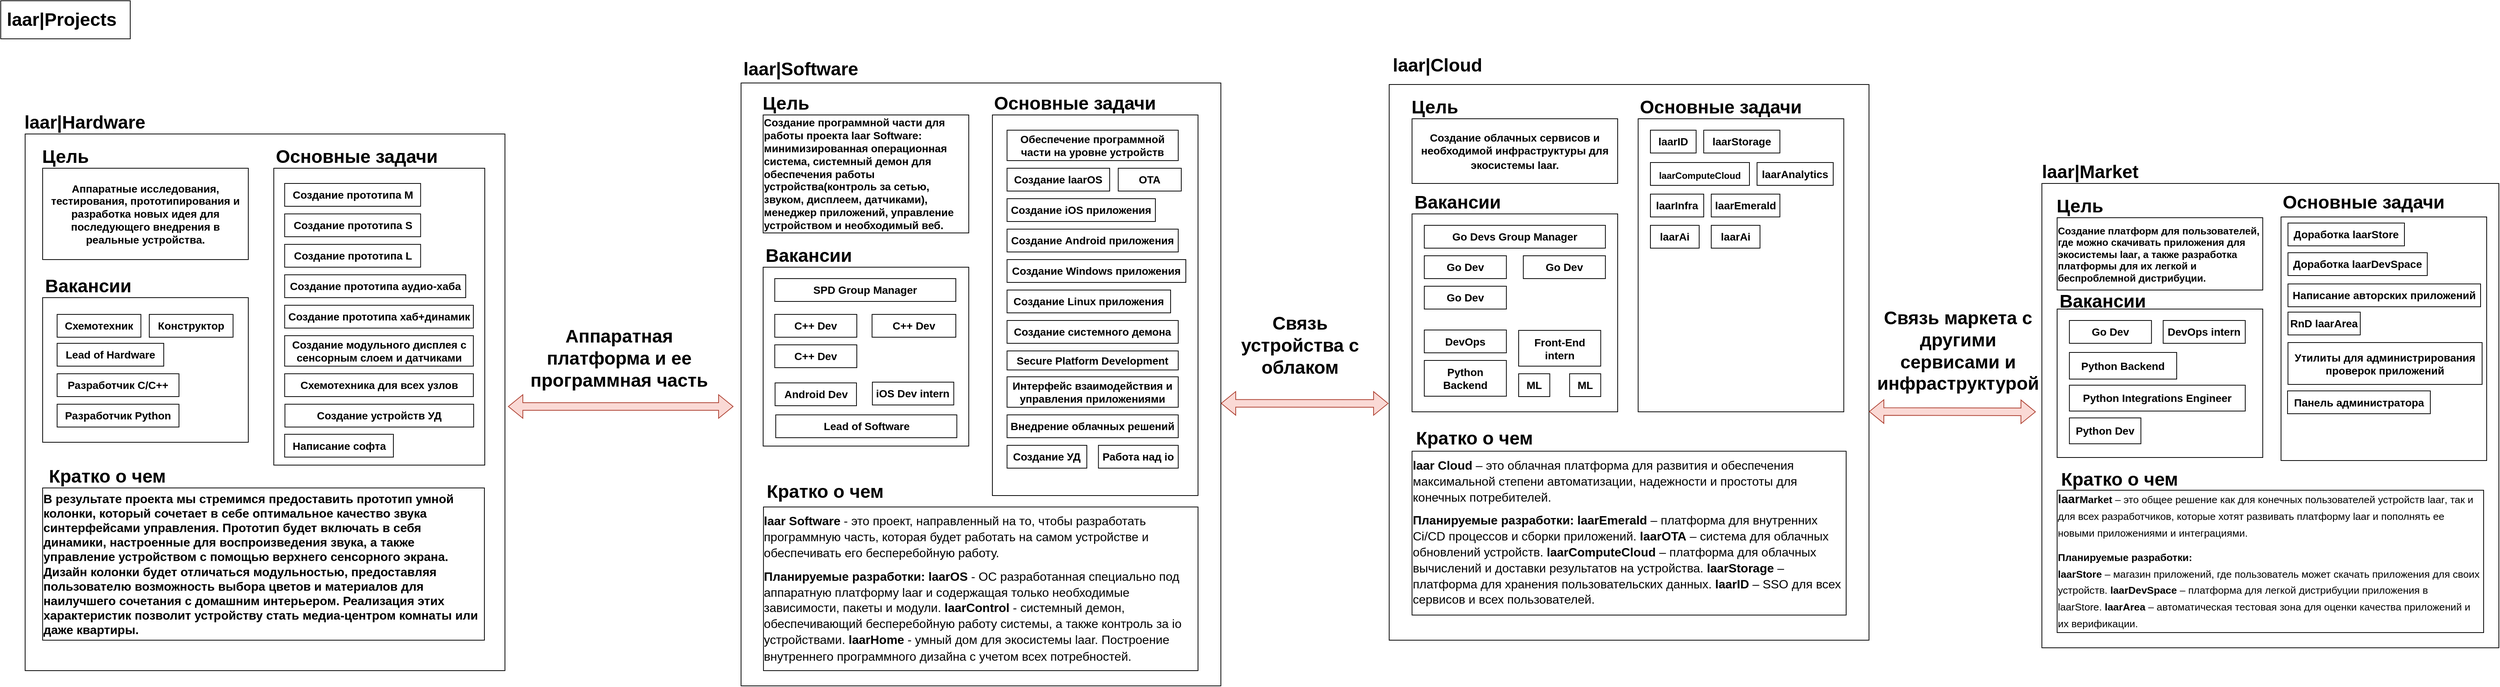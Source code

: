 <mxfile version="22.1.4" type="github">
  <diagram name="Страница — 1" id="ZqEQ2uIjSCoxPEkew0uO">
    <mxGraphModel dx="2385" dy="1605" grid="1" gridSize="10" guides="1" tooltips="1" connect="1" arrows="1" fold="1" page="1" pageScale="1" pageWidth="827" pageHeight="1169" math="0" shadow="0">
      <root>
        <mxCell id="0" />
        <mxCell id="1" parent="0" />
        <mxCell id="o3IewhPpIl6czccfR0lM-1" value="" style="rounded=0;whiteSpace=wrap;html=1;fillColor=none;" vertex="1" parent="1">
          <mxGeometry width="170" height="50" as="geometry" />
        </mxCell>
        <mxCell id="WnLP0OA23K2Bo2pzQ6Bt-3" value="" style="rounded=0;whiteSpace=wrap;html=1;fillColor=none;" parent="1" vertex="1">
          <mxGeometry x="32" y="175" width="630" height="705" as="geometry" />
        </mxCell>
        <mxCell id="T9pTu-QHJXgR7XEYWg38-1" value="&lt;font style=&quot;font-size: 24px;&quot;&gt;&lt;b&gt;laar|Projects&lt;/b&gt;&lt;/font&gt;" style="text;html=1;strokeColor=none;fillColor=none;align=center;verticalAlign=middle;whiteSpace=wrap;rounded=0;" parent="1" vertex="1">
          <mxGeometry x="10" y="10" width="140" height="30" as="geometry" />
        </mxCell>
        <mxCell id="WnLP0OA23K2Bo2pzQ6Bt-5" value="&lt;font style=&quot;font-size: 24px;&quot;&gt;&lt;b&gt;laar|Hardware&lt;/b&gt;&lt;/font&gt;" style="text;html=1;strokeColor=none;fillColor=none;align=center;verticalAlign=middle;whiteSpace=wrap;rounded=0;" parent="1" vertex="1">
          <mxGeometry x="32" y="145" width="157" height="30" as="geometry" />
        </mxCell>
        <mxCell id="WnLP0OA23K2Bo2pzQ6Bt-11" value="" style="rounded=0;whiteSpace=wrap;html=1;fillColor=none;" parent="1" vertex="1">
          <mxGeometry x="358.5" y="220" width="277" height="390" as="geometry" />
        </mxCell>
        <mxCell id="WnLP0OA23K2Bo2pzQ6Bt-12" value="&lt;span style=&quot;font-size: 24px;&quot;&gt;&lt;b&gt;Вакансии&lt;/b&gt;&lt;/span&gt;" style="text;html=1;strokeColor=none;fillColor=none;align=center;verticalAlign=middle;whiteSpace=wrap;rounded=0;" parent="1" vertex="1">
          <mxGeometry x="55" y="360" width="120" height="30" as="geometry" />
        </mxCell>
        <mxCell id="WnLP0OA23K2Bo2pzQ6Bt-13" value="&lt;span style=&quot;font-size: 14px;&quot;&gt;&lt;b&gt;Аппаратные исследования, тестирования, прототипирования и разработка новых идея для последующего внедрения в реальные устройства.&lt;/b&gt;&lt;/span&gt;" style="rounded=0;whiteSpace=wrap;html=1;fillColor=none;" parent="1" vertex="1">
          <mxGeometry x="55" y="220" width="270" height="120" as="geometry" />
        </mxCell>
        <mxCell id="WnLP0OA23K2Bo2pzQ6Bt-14" value="&lt;span style=&quot;font-size: 24px;&quot;&gt;&lt;b&gt;Цель&lt;/b&gt;&lt;/span&gt;" style="text;html=1;strokeColor=none;fillColor=none;align=center;verticalAlign=middle;whiteSpace=wrap;rounded=0;" parent="1" vertex="1">
          <mxGeometry x="55" y="190" width="60" height="30" as="geometry" />
        </mxCell>
        <mxCell id="WnLP0OA23K2Bo2pzQ6Bt-15" value="" style="rounded=0;whiteSpace=wrap;html=1;fillColor=none;" parent="1" vertex="1">
          <mxGeometry x="55" y="390" width="270" height="190" as="geometry" />
        </mxCell>
        <mxCell id="WnLP0OA23K2Bo2pzQ6Bt-16" value="&lt;span style=&quot;font-size: 24px;&quot;&gt;&lt;b&gt;Основные задачи&lt;/b&gt;&lt;/span&gt;" style="text;html=1;strokeColor=none;fillColor=none;align=center;verticalAlign=middle;whiteSpace=wrap;rounded=0;" parent="1" vertex="1">
          <mxGeometry x="358.5" y="190" width="217" height="30" as="geometry" />
        </mxCell>
        <mxCell id="WnLP0OA23K2Bo2pzQ6Bt-17" value="&lt;p style=&quot;margin-right: 0cm; margin-left: 0cm; font-size: 12pt; text-align: start;&quot;&gt;&lt;b&gt;В результате проекта мы стремимся предоставить прототип умной колонки, который сочетает в себе оптимальное качество звука синтерфейсами управления. Прототип будет включать в себя динамики, настроенные для воспроизведения звука, а также управление устройством с помощью верхнего сенсорного экрана. Дизайн колонки будет отличаться модульностью, предоставляя пользователю возможность выбора цветов и материалов для наилучшего сочетания с домашним интерьером. Реализация этих характеристик позволит устройству стать медиа-центром комнаты или даже квартиры.&lt;/b&gt;&lt;font face=&quot;Times New Roman, serif&quot;&gt;&lt;/font&gt;&lt;/p&gt;" style="rounded=0;whiteSpace=wrap;html=1;fillColor=none;" parent="1" vertex="1">
          <mxGeometry x="55" y="640" width="580" height="200" as="geometry" />
        </mxCell>
        <mxCell id="WnLP0OA23K2Bo2pzQ6Bt-18" value="&lt;span style=&quot;font-size: 24px;&quot;&gt;&lt;b&gt;Кратко о чем&lt;/b&gt;&lt;/span&gt;" style="text;html=1;strokeColor=none;fillColor=none;align=center;verticalAlign=middle;whiteSpace=wrap;rounded=0;" parent="1" vertex="1">
          <mxGeometry x="55" y="610" width="170" height="30" as="geometry" />
        </mxCell>
        <mxCell id="WnLP0OA23K2Bo2pzQ6Bt-19" value="" style="rounded=0;whiteSpace=wrap;html=1;fillColor=none;" parent="1" vertex="1">
          <mxGeometry x="2680" y="240" width="600" height="610" as="geometry" />
        </mxCell>
        <mxCell id="WnLP0OA23K2Bo2pzQ6Bt-20" value="&lt;font style=&quot;font-size: 24px;&quot;&gt;&lt;b&gt;laar|Market&lt;/b&gt;&lt;/font&gt;" style="text;html=1;strokeColor=none;fillColor=none;align=center;verticalAlign=middle;whiteSpace=wrap;rounded=0;" parent="1" vertex="1">
          <mxGeometry x="2680" y="210" width="127" height="30" as="geometry" />
        </mxCell>
        <mxCell id="WnLP0OA23K2Bo2pzQ6Bt-21" value="" style="rounded=0;whiteSpace=wrap;html=1;fillColor=none;" parent="1" vertex="1">
          <mxGeometry x="2994" y="284" width="270" height="320" as="geometry" />
        </mxCell>
        <mxCell id="WnLP0OA23K2Bo2pzQ6Bt-22" value="&lt;span style=&quot;font-size: 24px;&quot;&gt;&lt;b&gt;Вакансии&lt;/b&gt;&lt;/span&gt;" style="text;html=1;strokeColor=none;fillColor=none;align=center;verticalAlign=middle;whiteSpace=wrap;rounded=0;" parent="1" vertex="1">
          <mxGeometry x="2700" y="380" width="120" height="30" as="geometry" />
        </mxCell>
        <mxCell id="WnLP0OA23K2Bo2pzQ6Bt-23" value="&lt;p style=&quot;margin: 0cm; text-align: start; font-size: 13px;&quot; class=&quot;MsoNormal&quot;&gt;&lt;b style=&quot;&quot;&gt;Создание платформ для пользователей, где можно скачивать приложения для экосистемы &lt;span style=&quot;&quot; lang=&quot;EN-US&quot;&gt;laar&lt;/span&gt;&lt;/b&gt;&lt;b style=&quot;&quot;&gt;, а также разработка платформы для их легкой и беспроблемной дистрибуции.&lt;/b&gt;&lt;/p&gt;" style="rounded=0;whiteSpace=wrap;html=1;fillColor=none;" parent="1" vertex="1">
          <mxGeometry x="2700" y="285" width="270" height="95" as="geometry" />
        </mxCell>
        <mxCell id="WnLP0OA23K2Bo2pzQ6Bt-24" value="&lt;span style=&quot;font-size: 24px;&quot;&gt;&lt;b&gt;Цель&lt;/b&gt;&lt;/span&gt;" style="text;html=1;strokeColor=none;fillColor=none;align=center;verticalAlign=middle;whiteSpace=wrap;rounded=0;" parent="1" vertex="1">
          <mxGeometry x="2700" y="255" width="60" height="30" as="geometry" />
        </mxCell>
        <mxCell id="WnLP0OA23K2Bo2pzQ6Bt-25" value="" style="rounded=0;whiteSpace=wrap;html=1;fillColor=none;" parent="1" vertex="1">
          <mxGeometry x="2700" y="405" width="270" height="195" as="geometry" />
        </mxCell>
        <mxCell id="WnLP0OA23K2Bo2pzQ6Bt-26" value="&lt;span style=&quot;font-size: 24px;&quot;&gt;&lt;b&gt;Основные задачи&lt;/b&gt;&lt;/span&gt;" style="text;html=1;strokeColor=none;fillColor=none;align=center;verticalAlign=middle;whiteSpace=wrap;rounded=0;" parent="1" vertex="1">
          <mxGeometry x="2994" y="250" width="217" height="30" as="geometry" />
        </mxCell>
        <mxCell id="WnLP0OA23K2Bo2pzQ6Bt-27" value="&lt;p style=&quot;margin: 7.5pt 0cm; font-size: 12pt; text-align: start; line-height: 15.6pt;&quot; class=&quot;MsoNormal&quot;&gt;&lt;b style=&quot;&quot;&gt;laar&lt;/b&gt;&lt;b style=&quot;&quot;&gt;&lt;span style=&quot;font-size: 10pt;&quot; lang=&quot;EN-US&quot;&gt;Market&lt;/span&gt;&lt;/b&gt;&lt;span style=&quot;font-size: 10pt;&quot;&gt;&amp;nbsp;– это общее решение как для конечных пользователей устройств &lt;/span&gt;&lt;span style=&quot;font-size: 10pt;&quot; lang=&quot;EN-US&quot;&gt;laar&lt;/span&gt;&lt;span style=&quot;font-size: 10pt;&quot;&gt;, так и для всех разработчиков, которые хотят развивать платформу &lt;/span&gt;&lt;span style=&quot;font-size: 10pt;&quot; lang=&quot;EN-US&quot;&gt;laar&lt;/span&gt;&lt;span style=&quot;font-size: 10pt;&quot; lang=&quot;EN-US&quot;&gt; &lt;/span&gt;&lt;span style=&quot;font-size: 10pt;&quot;&gt;и пополнять ее новыми приложениями и интеграциями.&lt;/span&gt;&lt;/p&gt;&lt;p style=&quot;margin: 7.5pt 0cm; font-size: 12pt; text-align: start; line-height: 15.6pt;&quot; class=&quot;MsoNormal&quot;&gt;&lt;b style=&quot;&quot;&gt;&lt;span style=&quot;font-size: 10pt;&quot;&gt;Планируемые разработки:&amp;nbsp;&lt;br&gt;&lt;/span&gt;&lt;/b&gt;&lt;span style=&quot;font-size: 10pt; background-color: initial;&quot;&gt;&lt;b&gt;laarStore&lt;/b&gt; – магазин приложений, где пользователь может скачать приложения для своих устройств.&amp;nbsp;&lt;/span&gt;&lt;span style=&quot;background-color: initial; font-size: 10pt;&quot;&gt;&lt;b&gt;laarDevSpace&lt;/b&gt; – платформа для легкой дистрибуции приложения в &lt;/span&gt;&lt;span style=&quot;background-color: initial; font-size: 10pt;&quot; lang=&quot;EN-US&quot;&gt;laarStore.&amp;nbsp;&lt;/span&gt;&lt;span style=&quot;background-color: initial; font-size: 10pt;&quot; lang=&quot;EN-US&quot;&gt;&lt;b&gt;laarArea&lt;/b&gt;&lt;/span&gt;&lt;span style=&quot;background-color: initial; font-size: 10pt;&quot; lang=&quot;EN-US&quot;&gt; &lt;/span&gt;&lt;span style=&quot;background-color: initial; font-size: 10pt;&quot;&gt;– автоматическая тестовая зона для оценки качества приложений и их верификации.&lt;/span&gt;&lt;/p&gt;" style="rounded=0;whiteSpace=wrap;html=1;fillColor=none;" parent="1" vertex="1">
          <mxGeometry x="2700" y="643" width="560" height="187" as="geometry" />
        </mxCell>
        <mxCell id="WnLP0OA23K2Bo2pzQ6Bt-28" value="&lt;span style=&quot;font-size: 24px;&quot;&gt;&lt;b&gt;Кратко о чем&lt;/b&gt;&lt;/span&gt;" style="text;html=1;strokeColor=none;fillColor=none;align=center;verticalAlign=middle;whiteSpace=wrap;rounded=0;" parent="1" vertex="1">
          <mxGeometry x="2700" y="614" width="164" height="30" as="geometry" />
        </mxCell>
        <mxCell id="WnLP0OA23K2Bo2pzQ6Bt-29" value="" style="rounded=0;whiteSpace=wrap;html=1;fillColor=none;" parent="1" vertex="1">
          <mxGeometry x="972" y="108" width="630" height="792" as="geometry" />
        </mxCell>
        <mxCell id="WnLP0OA23K2Bo2pzQ6Bt-30" value="&lt;font style=&quot;font-size: 24px;&quot;&gt;&lt;b&gt;laar|Software&lt;/b&gt;&lt;/font&gt;" style="text;html=1;strokeColor=none;fillColor=none;align=center;verticalAlign=middle;whiteSpace=wrap;rounded=0;" parent="1" vertex="1">
          <mxGeometry x="972" y="75" width="157" height="30" as="geometry" />
        </mxCell>
        <mxCell id="WnLP0OA23K2Bo2pzQ6Bt-31" value="" style="rounded=0;whiteSpace=wrap;html=1;fillColor=none;" parent="1" vertex="1">
          <mxGeometry x="1302" y="150" width="270" height="500" as="geometry" />
        </mxCell>
        <mxCell id="WnLP0OA23K2Bo2pzQ6Bt-32" value="&lt;span style=&quot;font-size: 24px;&quot;&gt;&lt;b&gt;Вакансии&lt;/b&gt;&lt;/span&gt;" style="text;html=1;strokeColor=none;fillColor=none;align=center;verticalAlign=middle;whiteSpace=wrap;rounded=0;" parent="1" vertex="1">
          <mxGeometry x="1001" y="320" width="120" height="30" as="geometry" />
        </mxCell>
        <mxCell id="WnLP0OA23K2Bo2pzQ6Bt-33" value="&lt;p style=&quot;margin: 0cm; font-size: 14px; text-align: start;&quot; class=&quot;MsoNormal&quot;&gt;&lt;b style=&quot;&quot;&gt;Создание программной части для работы проекта &lt;span style=&quot;&quot; lang=&quot;EN-US&quot;&gt;laar&lt;/span&gt;&lt;span style=&quot;&quot; lang=&quot;EN-US&quot;&gt; &lt;/span&gt;&lt;span style=&quot;&quot; lang=&quot;EN-US&quot;&gt;Software&lt;/span&gt;&lt;/b&gt;&lt;b style=&quot;&quot;&gt;: минимизированная операционная система, системный демон для обеспечения работы устройства(контроль за сетью, звуком, дисплеем, датчиками), менеджер приложений, управление устройством и необходимый веб.&lt;/b&gt;&lt;font face=&quot;Times New Roman, serif&quot;&gt;&lt;/font&gt;&lt;/p&gt;" style="rounded=0;whiteSpace=wrap;html=1;fillColor=none;" parent="1" vertex="1">
          <mxGeometry x="1001" y="150" width="270" height="155" as="geometry" />
        </mxCell>
        <mxCell id="WnLP0OA23K2Bo2pzQ6Bt-34" value="&lt;span style=&quot;font-size: 24px;&quot;&gt;&lt;b&gt;Цель&lt;/b&gt;&lt;/span&gt;" style="text;html=1;strokeColor=none;fillColor=none;align=center;verticalAlign=middle;whiteSpace=wrap;rounded=0;" parent="1" vertex="1">
          <mxGeometry x="1001" y="120" width="60" height="30" as="geometry" />
        </mxCell>
        <mxCell id="WnLP0OA23K2Bo2pzQ6Bt-35" value="" style="rounded=0;whiteSpace=wrap;html=1;fillColor=none;" parent="1" vertex="1">
          <mxGeometry x="1001" y="350" width="270" height="235" as="geometry" />
        </mxCell>
        <mxCell id="WnLP0OA23K2Bo2pzQ6Bt-36" value="&lt;span style=&quot;font-size: 24px;&quot;&gt;&lt;b&gt;Основные задачи&lt;/b&gt;&lt;/span&gt;" style="text;html=1;strokeColor=none;fillColor=none;align=center;verticalAlign=middle;whiteSpace=wrap;rounded=0;" parent="1" vertex="1">
          <mxGeometry x="1302" y="120" width="217" height="30" as="geometry" />
        </mxCell>
        <mxCell id="WnLP0OA23K2Bo2pzQ6Bt-37" value="&lt;p style=&quot;margin: 7.5pt 0cm; font-size: 12pt; text-align: start; line-height: 15.6pt;&quot; class=&quot;MsoNormal&quot;&gt;&lt;b style=&quot;&quot;&gt;laar Software&lt;/b&gt;&amp;nbsp;- это проект, направленный на то, чтобы разработать программную часть, которая будет работать на самом устройстве и обеспечивать его бесперебойную работу.&lt;/p&gt;&lt;p style=&quot;margin: 7.5pt 0cm; font-size: 12pt; text-align: start; line-height: 15.6pt;&quot; class=&quot;MsoNormal&quot;&gt;&lt;b style=&quot;&quot;&gt;Планируемые разработки:&amp;nbsp;&lt;/b&gt;&lt;span style=&quot;font-size: 12pt; text-indent: -18pt; background-color: initial;&quot; lang=&quot;EN-US&quot;&gt;&lt;b&gt;laarOS&lt;/b&gt;&lt;/span&gt;&lt;span style=&quot;font-size: 12pt; text-indent: -18pt; background-color: initial;&quot;&gt; - ОС разработанная специально под аппаратную платформу &lt;/span&gt;&lt;span style=&quot;font-size: 12pt; text-indent: -18pt; background-color: initial;&quot; lang=&quot;EN-US&quot;&gt;laar&lt;/span&gt;&lt;span style=&quot;font-size: 12pt; text-indent: -18pt; background-color: initial;&quot;&gt; и содержащая только необходимые зависимости, пакеты и модули.&amp;nbsp;&lt;/span&gt;&lt;span style=&quot;font-size: 12pt; text-indent: -18pt; background-color: initial;&quot; lang=&quot;EN-US&quot;&gt;&lt;b&gt;laarControl&lt;/b&gt;&lt;/span&gt;&lt;span style=&quot;font-size: 12pt; text-indent: -18pt; background-color: initial;&quot;&gt; - системный демон, обеспечивающий бесперебойную работу системы, а также контроль за &lt;/span&gt;&lt;span style=&quot;font-size: 12pt; text-indent: -18pt; background-color: initial;&quot; lang=&quot;EN-US&quot;&gt;io&lt;/span&gt;&lt;span style=&quot;font-size: 12pt; text-indent: -18pt; background-color: initial;&quot;&gt; устройствами.&amp;nbsp;&lt;/span&gt;&lt;span style=&quot;text-indent: -18pt; background-color: initial; font-size: 12px;&quot;&gt;&lt;span style=&quot;font-variant-numeric: normal; font-variant-east-asian: normal; font-variant-alternates: normal; font-kerning: auto; font-optical-sizing: auto; font-feature-settings: normal; font-variation-settings: normal; font-variant-position: normal; font-stretch: normal; line-height: normal;&quot;&gt;&lt;font style=&quot;font-size: 16px;&quot;&gt;&lt;b&gt;l&lt;/b&gt;&lt;/font&gt;&lt;/span&gt;&lt;/span&gt;&lt;span style=&quot;text-indent: -18pt; background-color: initial; font-size: 12pt;&quot; lang=&quot;EN-US&quot;&gt;&lt;b&gt;aarHome&lt;/b&gt; - умный дом для экосистемы laar.&amp;nbsp;&lt;/span&gt;&lt;span style=&quot;font-size: 12pt; text-indent: -18pt; background-color: initial;&quot;&gt;Построение внутреннего программного дизайна с учетом всех потребностей.&lt;/span&gt;&lt;/p&gt;" style="rounded=0;whiteSpace=wrap;html=1;fillColor=none;" parent="1" vertex="1">
          <mxGeometry x="1001.44" y="665" width="570.56" height="215" as="geometry" />
        </mxCell>
        <mxCell id="WnLP0OA23K2Bo2pzQ6Bt-38" value="&lt;span style=&quot;font-size: 24px;&quot;&gt;&lt;b&gt;Кратко о чем&lt;/b&gt;&lt;/span&gt;" style="text;html=1;strokeColor=none;fillColor=none;align=center;verticalAlign=middle;whiteSpace=wrap;rounded=0;" parent="1" vertex="1">
          <mxGeometry x="1001" y="629.5" width="163" height="30" as="geometry" />
        </mxCell>
        <mxCell id="WnLP0OA23K2Bo2pzQ6Bt-39" value="" style="rounded=0;whiteSpace=wrap;html=1;fillColor=none;" parent="1" vertex="1">
          <mxGeometry x="1823" y="110" width="630" height="730" as="geometry" />
        </mxCell>
        <mxCell id="WnLP0OA23K2Bo2pzQ6Bt-40" value="&lt;font style=&quot;font-size: 24px;&quot;&gt;&lt;b&gt;laar|Cloud&lt;/b&gt;&lt;/font&gt;" style="text;html=1;strokeColor=none;fillColor=none;align=center;verticalAlign=middle;whiteSpace=wrap;rounded=0;" parent="1" vertex="1">
          <mxGeometry x="1823" y="70" width="127" height="30" as="geometry" />
        </mxCell>
        <mxCell id="WnLP0OA23K2Bo2pzQ6Bt-41" value="" style="rounded=0;whiteSpace=wrap;html=1;fillColor=none;" parent="1" vertex="1">
          <mxGeometry x="2149.88" y="155" width="270" height="385" as="geometry" />
        </mxCell>
        <mxCell id="WnLP0OA23K2Bo2pzQ6Bt-42" value="&lt;span style=&quot;font-size: 24px;&quot;&gt;&lt;b&gt;Вакансии&lt;/b&gt;&lt;/span&gt;" style="text;html=1;strokeColor=none;fillColor=none;align=center;verticalAlign=middle;whiteSpace=wrap;rounded=0;" parent="1" vertex="1">
          <mxGeometry x="1853" y="250" width="120" height="30" as="geometry" />
        </mxCell>
        <mxCell id="WnLP0OA23K2Bo2pzQ6Bt-43" value="&lt;b&gt;&lt;font style=&quot;font-size: 14px;&quot;&gt;Создание облачных сервисов и необходимой инфраструктуры для экосистемы laar.&lt;/font&gt;&lt;/b&gt;&lt;span style=&quot;font-size: medium; text-align: start;&quot;&gt;&lt;/span&gt;" style="rounded=0;whiteSpace=wrap;html=1;fillColor=none;" parent="1" vertex="1">
          <mxGeometry x="1853" y="155" width="270" height="85" as="geometry" />
        </mxCell>
        <mxCell id="WnLP0OA23K2Bo2pzQ6Bt-44" value="&lt;span style=&quot;font-size: 24px;&quot;&gt;&lt;b&gt;Цель&lt;/b&gt;&lt;/span&gt;" style="text;html=1;strokeColor=none;fillColor=none;align=center;verticalAlign=middle;whiteSpace=wrap;rounded=0;" parent="1" vertex="1">
          <mxGeometry x="1853" y="125" width="60" height="30" as="geometry" />
        </mxCell>
        <mxCell id="WnLP0OA23K2Bo2pzQ6Bt-45" value="" style="rounded=0;whiteSpace=wrap;html=1;fillColor=none;" parent="1" vertex="1">
          <mxGeometry x="1853" y="280" width="270" height="260" as="geometry" />
        </mxCell>
        <mxCell id="WnLP0OA23K2Bo2pzQ6Bt-46" value="&lt;span style=&quot;font-size: 24px;&quot;&gt;&lt;b&gt;Основные задачи&lt;/b&gt;&lt;/span&gt;" style="text;html=1;strokeColor=none;fillColor=none;align=center;verticalAlign=middle;whiteSpace=wrap;rounded=0;" parent="1" vertex="1">
          <mxGeometry x="2149.88" y="125" width="217" height="30" as="geometry" />
        </mxCell>
        <mxCell id="WnLP0OA23K2Bo2pzQ6Bt-47" value="&lt;p style=&quot;margin: 7.5pt 0cm; text-align: start; line-height: 15.6pt; font-size: 16px;&quot; class=&quot;MsoNormal&quot;&gt;&lt;font style=&quot;font-size: 16px;&quot;&gt;&lt;b style=&quot;&quot;&gt;laar С&lt;/b&gt;&lt;b style=&quot;&quot;&gt;&lt;span style=&quot;&quot; lang=&quot;EN-US&quot;&gt;loud&lt;/span&gt;&lt;/b&gt;&amp;nbsp;– это облачная платформа для развития и обеспечения максимальной степени автоматизации, надежности и простоты для конечных потребителей.&lt;/font&gt;&lt;/p&gt;&lt;p style=&quot;margin: 7.5pt 0cm; text-align: start; line-height: 15.6pt; font-size: 16px;&quot; class=&quot;MsoNormal&quot;&gt;&lt;font style=&quot;font-size: 16px;&quot;&gt;&lt;b style=&quot;&quot;&gt;Планируемые разработки:&amp;nbsp;&lt;/b&gt;&lt;span style=&quot;background-color: initial;&quot; lang=&quot;EN-US&quot;&gt;&lt;b&gt;laarEmerald&lt;/b&gt;&lt;/span&gt;&lt;span style=&quot;background-color: initial;&quot;&gt; – платформа для внутренних &lt;/span&gt;&lt;span style=&quot;background-color: initial;&quot; lang=&quot;EN-US&quot;&gt;Ci&lt;/span&gt;&lt;span style=&quot;background-color: initial;&quot;&gt;/&lt;/span&gt;&lt;span style=&quot;background-color: initial;&quot; lang=&quot;EN-US&quot;&gt;CD&lt;/span&gt;&lt;span style=&quot;background-color: initial;&quot; lang=&quot;EN-US&quot;&gt; &lt;/span&gt;&lt;span style=&quot;background-color: initial;&quot;&gt;процессов и сборки приложений.&amp;nbsp;&lt;/span&gt;&lt;span style=&quot;background-color: initial;&quot; lang=&quot;EN-US&quot;&gt;&lt;b&gt;laarOTA&lt;/b&gt;&lt;/span&gt;&lt;span style=&quot;background-color: initial;&quot;&gt; – система для облачных обновлений устройств.&amp;nbsp;&lt;/span&gt;&lt;span style=&quot;background-color: initial;&quot; lang=&quot;EN-US&quot;&gt;&lt;b&gt;laarComputeCloud&lt;/b&gt;&lt;/span&gt;&lt;span style=&quot;background-color: initial;&quot; lang=&quot;EN-US&quot;&gt; &lt;/span&gt;&lt;span style=&quot;background-color: initial;&quot;&gt;– платформа для облачных вычислений и доставки результатов на устройства.&amp;nbsp;&lt;/span&gt;&lt;span style=&quot;background-color: initial;&quot; lang=&quot;EN-US&quot;&gt;&lt;b&gt;laarStorage&lt;/b&gt;&lt;/span&gt;&lt;span style=&quot;background-color: initial;&quot;&gt; – платформа для хранения пользовательских данных.&amp;nbsp;&lt;/span&gt;&lt;span style=&quot;background-color: initial;&quot; lang=&quot;EN-US&quot;&gt;&lt;b&gt;laarID&lt;/b&gt;&lt;/span&gt;&lt;span style=&quot;background-color: initial;&quot;&gt; – &lt;/span&gt;&lt;span style=&quot;background-color: initial;&quot; lang=&quot;EN-US&quot;&gt;SSO&lt;/span&gt;&lt;span style=&quot;background-color: initial;&quot; lang=&quot;EN-US&quot;&gt; &lt;/span&gt;&lt;span style=&quot;background-color: initial;&quot;&gt;для всех сервисов и всех пользователей.&lt;/span&gt;&lt;/font&gt;&lt;/p&gt;" style="rounded=0;whiteSpace=wrap;html=1;fillColor=none;" parent="1" vertex="1">
          <mxGeometry x="1853" y="591.75" width="570" height="215.25" as="geometry" />
        </mxCell>
        <mxCell id="WnLP0OA23K2Bo2pzQ6Bt-48" value="&lt;span style=&quot;font-size: 24px;&quot;&gt;&lt;b&gt;Кратко о чем&lt;/b&gt;&lt;/span&gt;" style="text;html=1;strokeColor=none;fillColor=none;align=center;verticalAlign=middle;whiteSpace=wrap;rounded=0;" parent="1" vertex="1">
          <mxGeometry x="1853" y="560" width="164" height="30" as="geometry" />
        </mxCell>
        <mxCell id="WnLP0OA23K2Bo2pzQ6Bt-50" value="&lt;b&gt;&lt;font style=&quot;font-size: 14px;&quot;&gt;Создание прототипа M&lt;/font&gt;&lt;/b&gt;" style="rounded=0;whiteSpace=wrap;html=1;" parent="1" vertex="1">
          <mxGeometry x="372.75" y="240" width="178.5" height="30" as="geometry" />
        </mxCell>
        <mxCell id="WnLP0OA23K2Bo2pzQ6Bt-51" value="&lt;b&gt;&lt;font style=&quot;font-size: 14px;&quot;&gt;Создание прототипа S&lt;/font&gt;&lt;/b&gt;" style="rounded=0;whiteSpace=wrap;html=1;" parent="1" vertex="1">
          <mxGeometry x="372.75" y="280" width="178.5" height="30" as="geometry" />
        </mxCell>
        <mxCell id="WnLP0OA23K2Bo2pzQ6Bt-52" value="&lt;b&gt;&lt;font style=&quot;font-size: 14px;&quot;&gt;Создание прототипа L&lt;/font&gt;&lt;/b&gt;" style="rounded=0;whiteSpace=wrap;html=1;" parent="1" vertex="1">
          <mxGeometry x="372.75" y="320" width="178.5" height="30" as="geometry" />
        </mxCell>
        <mxCell id="WnLP0OA23K2Bo2pzQ6Bt-53" value="&lt;b&gt;&lt;font style=&quot;font-size: 14px;&quot;&gt;Создание прототипа аудио-хаба&lt;/font&gt;&lt;/b&gt;" style="rounded=0;whiteSpace=wrap;html=1;" parent="1" vertex="1">
          <mxGeometry x="372.75" y="360" width="237.75" height="30" as="geometry" />
        </mxCell>
        <mxCell id="WnLP0OA23K2Bo2pzQ6Bt-54" value="&lt;b&gt;&lt;font style=&quot;font-size: 14px;&quot;&gt;Создание прототипа хаб+динамик&lt;/font&gt;&lt;/b&gt;" style="rounded=0;whiteSpace=wrap;html=1;" parent="1" vertex="1">
          <mxGeometry x="372.75" y="400" width="247.75" height="30" as="geometry" />
        </mxCell>
        <mxCell id="WnLP0OA23K2Bo2pzQ6Bt-55" value="&lt;b&gt;&lt;font style=&quot;font-size: 14px;&quot;&gt;Создание модульного дисплея с сенсорным слоем и датчиками&lt;/font&gt;&lt;/b&gt;" style="rounded=0;whiteSpace=wrap;html=1;" parent="1" vertex="1">
          <mxGeometry x="372.75" y="440" width="247.75" height="40" as="geometry" />
        </mxCell>
        <mxCell id="WnLP0OA23K2Bo2pzQ6Bt-56" value="&lt;span style=&quot;font-size: 14px;&quot;&gt;&lt;b&gt;Схемотехника для всех узлов&lt;/b&gt;&lt;/span&gt;" style="rounded=0;whiteSpace=wrap;html=1;" parent="1" vertex="1">
          <mxGeometry x="372.75" y="490" width="247.75" height="30" as="geometry" />
        </mxCell>
        <mxCell id="WnLP0OA23K2Bo2pzQ6Bt-57" value="&lt;span style=&quot;font-size: 14px;&quot;&gt;&lt;b&gt;Создание устройств УД&lt;/b&gt;&lt;/span&gt;" style="rounded=0;whiteSpace=wrap;html=1;" parent="1" vertex="1">
          <mxGeometry x="373.13" y="530" width="247.75" height="30" as="geometry" />
        </mxCell>
        <mxCell id="WnLP0OA23K2Bo2pzQ6Bt-58" value="&lt;span style=&quot;font-size: 14px;&quot;&gt;&lt;b&gt;Написание софта&lt;/b&gt;&lt;/span&gt;" style="rounded=0;whiteSpace=wrap;html=1;" parent="1" vertex="1">
          <mxGeometry x="372.75" y="569.5" width="142.75" height="30" as="geometry" />
        </mxCell>
        <mxCell id="WnLP0OA23K2Bo2pzQ6Bt-59" value="&lt;span style=&quot;font-size: 14px;&quot;&gt;&lt;b&gt;Схемотехник&lt;/b&gt;&lt;/span&gt;" style="rounded=0;whiteSpace=wrap;html=1;" parent="1" vertex="1">
          <mxGeometry x="74" y="412" width="110" height="30" as="geometry" />
        </mxCell>
        <mxCell id="WnLP0OA23K2Bo2pzQ6Bt-60" value="&lt;span style=&quot;font-size: 14px;&quot;&gt;&lt;b&gt;Конструктор&lt;/b&gt;&lt;/span&gt;" style="rounded=0;whiteSpace=wrap;html=1;" parent="1" vertex="1">
          <mxGeometry x="195" y="412" width="110" height="30" as="geometry" />
        </mxCell>
        <mxCell id="WnLP0OA23K2Bo2pzQ6Bt-61" value="&lt;span style=&quot;font-size: 14px;&quot;&gt;&lt;b&gt;Lead of Hardware&lt;/b&gt;&lt;/span&gt;" style="rounded=0;whiteSpace=wrap;html=1;" parent="1" vertex="1">
          <mxGeometry x="74" y="450" width="140" height="30" as="geometry" />
        </mxCell>
        <mxCell id="WnLP0OA23K2Bo2pzQ6Bt-62" value="&lt;span style=&quot;font-size: 14px;&quot;&gt;&lt;b&gt;Разработчик С/C++&lt;/b&gt;&lt;/span&gt;" style="rounded=0;whiteSpace=wrap;html=1;" parent="1" vertex="1">
          <mxGeometry x="74" y="490" width="160" height="30" as="geometry" />
        </mxCell>
        <mxCell id="WnLP0OA23K2Bo2pzQ6Bt-63" value="&lt;span style=&quot;font-size: 14px;&quot;&gt;&lt;b&gt;Разработчик Python&lt;/b&gt;&lt;/span&gt;" style="rounded=0;whiteSpace=wrap;html=1;" parent="1" vertex="1">
          <mxGeometry x="74" y="530" width="160" height="30" as="geometry" />
        </mxCell>
        <mxCell id="WnLP0OA23K2Bo2pzQ6Bt-64" value="&lt;span style=&quot;font-size: 14px;&quot;&gt;&lt;b&gt;Обеспечение программной части на уровне устройств&lt;/b&gt;&lt;/span&gt;" style="rounded=0;whiteSpace=wrap;html=1;" parent="1" vertex="1">
          <mxGeometry x="1321.25" y="170" width="224.75" height="40" as="geometry" />
        </mxCell>
        <mxCell id="WnLP0OA23K2Bo2pzQ6Bt-65" value="&lt;span style=&quot;font-size: 14px;&quot;&gt;&lt;b&gt;Создание laarOS&lt;/b&gt;&lt;/span&gt;" style="rounded=0;whiteSpace=wrap;html=1;" parent="1" vertex="1">
          <mxGeometry x="1321.25" y="220" width="134.75" height="30" as="geometry" />
        </mxCell>
        <mxCell id="WnLP0OA23K2Bo2pzQ6Bt-66" value="&lt;span style=&quot;font-size: 14px;&quot;&gt;&lt;b&gt;Создание iOS приложения&lt;/b&gt;&lt;/span&gt;" style="rounded=0;whiteSpace=wrap;html=1;" parent="1" vertex="1">
          <mxGeometry x="1321.25" y="260" width="194.75" height="30" as="geometry" />
        </mxCell>
        <mxCell id="WnLP0OA23K2Bo2pzQ6Bt-67" value="&lt;span style=&quot;font-size: 14px;&quot;&gt;&lt;b&gt;Создание Android приложения&lt;/b&gt;&lt;/span&gt;" style="rounded=0;whiteSpace=wrap;html=1;" parent="1" vertex="1">
          <mxGeometry x="1321.25" y="300" width="224.75" height="30" as="geometry" />
        </mxCell>
        <mxCell id="WnLP0OA23K2Bo2pzQ6Bt-68" value="&lt;span style=&quot;font-size: 14px;&quot;&gt;&lt;b&gt;Создание Windows приложения&lt;/b&gt;&lt;/span&gt;" style="rounded=0;whiteSpace=wrap;html=1;" parent="1" vertex="1">
          <mxGeometry x="1321.25" y="340" width="234.75" height="30" as="geometry" />
        </mxCell>
        <mxCell id="WnLP0OA23K2Bo2pzQ6Bt-69" value="&lt;span style=&quot;font-size: 14px;&quot;&gt;&lt;b&gt;Создание Linux приложения&lt;/b&gt;&lt;/span&gt;" style="rounded=0;whiteSpace=wrap;html=1;" parent="1" vertex="1">
          <mxGeometry x="1321.25" y="380" width="214.75" height="30" as="geometry" />
        </mxCell>
        <mxCell id="WnLP0OA23K2Bo2pzQ6Bt-70" value="&lt;span style=&quot;font-size: 14px;&quot;&gt;&lt;b&gt;Создание системного демона&lt;/b&gt;&lt;/span&gt;" style="rounded=0;whiteSpace=wrap;html=1;" parent="1" vertex="1">
          <mxGeometry x="1321.25" y="420" width="224.75" height="30" as="geometry" />
        </mxCell>
        <mxCell id="WnLP0OA23K2Bo2pzQ6Bt-71" value="&lt;span style=&quot;font-size: 14px;&quot;&gt;&lt;b&gt;Secure Platform Development&lt;/b&gt;&lt;/span&gt;" style="rounded=0;whiteSpace=wrap;html=1;" parent="1" vertex="1">
          <mxGeometry x="1321.25" y="460" width="224.75" height="25" as="geometry" />
        </mxCell>
        <mxCell id="WnLP0OA23K2Bo2pzQ6Bt-72" value="&lt;span style=&quot;font-size: 14px;&quot;&gt;&lt;b&gt;Интерфейс взаимодействия и управления приложениями&lt;/b&gt;&lt;/span&gt;" style="rounded=0;whiteSpace=wrap;html=1;" parent="1" vertex="1">
          <mxGeometry x="1321.25" y="494" width="224.75" height="40" as="geometry" />
        </mxCell>
        <mxCell id="WnLP0OA23K2Bo2pzQ6Bt-73" value="&lt;span style=&quot;font-size: 14px;&quot;&gt;&lt;b&gt;Внедрение облачных решений&lt;/b&gt;&lt;/span&gt;" style="rounded=0;whiteSpace=wrap;html=1;" parent="1" vertex="1">
          <mxGeometry x="1321.25" y="544" width="224.75" height="30" as="geometry" />
        </mxCell>
        <mxCell id="WnLP0OA23K2Bo2pzQ6Bt-74" value="&lt;span style=&quot;font-size: 14px;&quot;&gt;&lt;b&gt;Создание УД&lt;/b&gt;&lt;/span&gt;" style="rounded=0;whiteSpace=wrap;html=1;" parent="1" vertex="1">
          <mxGeometry x="1321.25" y="584" width="104.75" height="30" as="geometry" />
        </mxCell>
        <mxCell id="WnLP0OA23K2Bo2pzQ6Bt-75" value="&lt;span style=&quot;font-size: 14px;&quot;&gt;&lt;b&gt;Работа над io&lt;/b&gt;&lt;/span&gt;" style="rounded=0;whiteSpace=wrap;html=1;" parent="1" vertex="1">
          <mxGeometry x="1441.25" y="584" width="104.75" height="30" as="geometry" />
        </mxCell>
        <mxCell id="WnLP0OA23K2Bo2pzQ6Bt-76" value="" style="shape=flexArrow;endArrow=classic;startArrow=classic;html=1;rounded=0;fillColor=#fad9d5;strokeColor=#ae4132;" parent="1" edge="1">
          <mxGeometry width="100" height="100" relative="1" as="geometry">
            <mxPoint x="666" y="533" as="sourcePoint" />
            <mxPoint x="962" y="533" as="targetPoint" />
          </mxGeometry>
        </mxCell>
        <mxCell id="WnLP0OA23K2Bo2pzQ6Bt-77" value="&lt;span style=&quot;font-size: 24px;&quot;&gt;&lt;b&gt;Аппаратная платформа и ее программная часть&lt;/b&gt;&lt;/span&gt;" style="text;html=1;strokeColor=none;fillColor=none;align=center;verticalAlign=middle;whiteSpace=wrap;rounded=0;" parent="1" vertex="1">
          <mxGeometry x="692" y="421" width="240" height="98" as="geometry" />
        </mxCell>
        <mxCell id="WnLP0OA23K2Bo2pzQ6Bt-79" value="" style="shape=flexArrow;endArrow=classic;startArrow=classic;html=1;rounded=0;fillColor=#fad9d5;strokeColor=#ae4132;" parent="1" edge="1">
          <mxGeometry width="100" height="100" relative="1" as="geometry">
            <mxPoint x="1602" y="528.89" as="sourcePoint" />
            <mxPoint x="1822" y="529" as="targetPoint" />
          </mxGeometry>
        </mxCell>
        <mxCell id="WnLP0OA23K2Bo2pzQ6Bt-81" value="" style="shape=flexArrow;endArrow=classic;startArrow=classic;html=1;rounded=0;fillColor=#fad9d5;strokeColor=#ae4132;" parent="1" edge="1">
          <mxGeometry width="100" height="100" relative="1" as="geometry">
            <mxPoint x="2453" y="539.64" as="sourcePoint" />
            <mxPoint x="2672" y="540" as="targetPoint" />
          </mxGeometry>
        </mxCell>
        <mxCell id="WnLP0OA23K2Bo2pzQ6Bt-82" value="&lt;span style=&quot;font-size: 14px;&quot;&gt;&lt;b&gt;SPD Group Manager&lt;/b&gt;&lt;/span&gt;" style="rounded=0;whiteSpace=wrap;html=1;" parent="1" vertex="1">
          <mxGeometry x="1016.25" y="365" width="237.75" height="30" as="geometry" />
        </mxCell>
        <mxCell id="WnLP0OA23K2Bo2pzQ6Bt-84" value="&lt;span style=&quot;font-size: 14px;&quot;&gt;&lt;b&gt;C++ Dev&lt;/b&gt;&lt;/span&gt;" style="rounded=0;whiteSpace=wrap;html=1;" parent="1" vertex="1">
          <mxGeometry x="1016.25" y="412" width="107.75" height="30" as="geometry" />
        </mxCell>
        <mxCell id="WnLP0OA23K2Bo2pzQ6Bt-85" value="&lt;span style=&quot;font-size: 14px;&quot;&gt;&lt;b&gt;C++ Dev&lt;/b&gt;&lt;/span&gt;" style="rounded=0;whiteSpace=wrap;html=1;" parent="1" vertex="1">
          <mxGeometry x="1144" y="412" width="110" height="30" as="geometry" />
        </mxCell>
        <mxCell id="WnLP0OA23K2Bo2pzQ6Bt-86" value="&lt;span style=&quot;font-size: 14px;&quot;&gt;&lt;b&gt;C++ Dev&lt;/b&gt;&lt;/span&gt;" style="rounded=0;whiteSpace=wrap;html=1;" parent="1" vertex="1">
          <mxGeometry x="1016.25" y="452" width="107.75" height="30" as="geometry" />
        </mxCell>
        <mxCell id="WnLP0OA23K2Bo2pzQ6Bt-89" value="&lt;span style=&quot;font-size: 14px;&quot;&gt;&lt;b&gt;Lead of Software&lt;/b&gt;&lt;/span&gt;" style="rounded=0;whiteSpace=wrap;html=1;" parent="1" vertex="1">
          <mxGeometry x="1017.56" y="544" width="237.75" height="30" as="geometry" />
        </mxCell>
        <mxCell id="WnLP0OA23K2Bo2pzQ6Bt-90" value="&lt;span style=&quot;font-size: 14px;&quot;&gt;&lt;b&gt;Android Dev&lt;/b&gt;&lt;/span&gt;" style="rounded=0;whiteSpace=wrap;html=1;" parent="1" vertex="1">
          <mxGeometry x="1016.68" y="502" width="106.87" height="30" as="geometry" />
        </mxCell>
        <mxCell id="WnLP0OA23K2Bo2pzQ6Bt-91" value="&lt;span style=&quot;font-size: 14px;&quot;&gt;&lt;b&gt;iOS Dev intern&lt;/b&gt;&lt;/span&gt;" style="rounded=0;whiteSpace=wrap;html=1;" parent="1" vertex="1">
          <mxGeometry x="1144.43" y="501" width="106.87" height="30" as="geometry" />
        </mxCell>
        <mxCell id="WnLP0OA23K2Bo2pzQ6Bt-99" value="&lt;span style=&quot;font-size: 14px;&quot;&gt;&lt;b&gt;Go Devs Group Manager&lt;/b&gt;&lt;/span&gt;" style="rounded=0;whiteSpace=wrap;html=1;" parent="1" vertex="1">
          <mxGeometry x="1869.12" y="295" width="237.75" height="30" as="geometry" />
        </mxCell>
        <mxCell id="WnLP0OA23K2Bo2pzQ6Bt-100" value="&lt;span style=&quot;font-size: 14px;&quot;&gt;&lt;b&gt;Go Dev&lt;/b&gt;&lt;/span&gt;" style="rounded=0;whiteSpace=wrap;html=1;" parent="1" vertex="1">
          <mxGeometry x="1869.12" y="335" width="107.75" height="30" as="geometry" />
        </mxCell>
        <mxCell id="WnLP0OA23K2Bo2pzQ6Bt-101" value="&lt;span style=&quot;font-size: 14px;&quot;&gt;&lt;b&gt;Go Dev&lt;/b&gt;&lt;/span&gt;" style="rounded=0;whiteSpace=wrap;html=1;" parent="1" vertex="1">
          <mxGeometry x="1869.13" y="375" width="107.75" height="30" as="geometry" />
        </mxCell>
        <mxCell id="WnLP0OA23K2Bo2pzQ6Bt-102" value="&lt;span style=&quot;font-size: 14px;&quot;&gt;&lt;b&gt;Go Dev&lt;/b&gt;&lt;/span&gt;" style="rounded=0;whiteSpace=wrap;html=1;" parent="1" vertex="1">
          <mxGeometry x="1999.12" y="335" width="107.75" height="30" as="geometry" />
        </mxCell>
        <mxCell id="WnLP0OA23K2Bo2pzQ6Bt-105" value="&lt;span style=&quot;font-size: 14px;&quot;&gt;&lt;b&gt;DevOps&lt;/b&gt;&lt;/span&gt;" style="rounded=0;whiteSpace=wrap;html=1;" parent="1" vertex="1">
          <mxGeometry x="1869.12" y="432.5" width="107.75" height="30" as="geometry" />
        </mxCell>
        <mxCell id="WnLP0OA23K2Bo2pzQ6Bt-106" value="&lt;span style=&quot;font-size: 14px;&quot;&gt;&lt;b&gt;Python Backend&lt;/b&gt;&lt;/span&gt;" style="rounded=0;whiteSpace=wrap;html=1;" parent="1" vertex="1">
          <mxGeometry x="1869.12" y="472.5" width="107.75" height="47" as="geometry" />
        </mxCell>
        <mxCell id="WnLP0OA23K2Bo2pzQ6Bt-107" value="&lt;span style=&quot;font-size: 14px;&quot;&gt;&lt;b&gt;Front-End intern&lt;/b&gt;&lt;/span&gt;" style="rounded=0;whiteSpace=wrap;html=1;" parent="1" vertex="1">
          <mxGeometry x="1993" y="433" width="107.75" height="47" as="geometry" />
        </mxCell>
        <mxCell id="WnLP0OA23K2Bo2pzQ6Bt-108" value="&lt;span style=&quot;font-size: 14px;&quot;&gt;&lt;b&gt;ML&lt;/b&gt;&lt;/span&gt;" style="rounded=0;whiteSpace=wrap;html=1;" parent="1" vertex="1">
          <mxGeometry x="1993" y="490" width="40.87" height="30" as="geometry" />
        </mxCell>
        <mxCell id="WnLP0OA23K2Bo2pzQ6Bt-109" value="&lt;span style=&quot;font-size: 14px;&quot;&gt;&lt;b&gt;ML&lt;/b&gt;&lt;/span&gt;" style="rounded=0;whiteSpace=wrap;html=1;" parent="1" vertex="1">
          <mxGeometry x="2059.88" y="490" width="40.87" height="30" as="geometry" />
        </mxCell>
        <mxCell id="qGWs88EKTY5hLM_o2CO8-2" value="&lt;span style=&quot;font-size: 14px;&quot;&gt;&lt;b&gt;Доработка laarStore&lt;/b&gt;&lt;/span&gt;" style="rounded=0;whiteSpace=wrap;html=1;" parent="1" vertex="1">
          <mxGeometry x="3003.12" y="292" width="152.88" height="30" as="geometry" />
        </mxCell>
        <mxCell id="qGWs88EKTY5hLM_o2CO8-3" value="&lt;span style=&quot;font-size: 14px;&quot;&gt;&lt;b&gt;Доработка laarDevSpace&lt;/b&gt;&lt;/span&gt;" style="rounded=0;whiteSpace=wrap;html=1;" parent="1" vertex="1">
          <mxGeometry x="3003.12" y="331" width="182.88" height="30" as="geometry" />
        </mxCell>
        <mxCell id="qGWs88EKTY5hLM_o2CO8-4" value="&lt;span style=&quot;font-size: 14px;&quot;&gt;&lt;b&gt;Написание авторских приложений&lt;/b&gt;&lt;/span&gt;" style="rounded=0;whiteSpace=wrap;html=1;" parent="1" vertex="1">
          <mxGeometry x="3003.12" y="372" width="252.88" height="30" as="geometry" />
        </mxCell>
        <mxCell id="qGWs88EKTY5hLM_o2CO8-5" value="&lt;span style=&quot;font-size: 14px;&quot;&gt;&lt;b&gt;RnD laarArea&lt;/b&gt;&lt;/span&gt;" style="rounded=0;whiteSpace=wrap;html=1;" parent="1" vertex="1">
          <mxGeometry x="3003.12" y="409" width="94.88" height="30" as="geometry" />
        </mxCell>
        <mxCell id="qGWs88EKTY5hLM_o2CO8-6" value="&lt;span style=&quot;font-size: 14px;&quot;&gt;&lt;b&gt;Утилиты для администрирования проверок приложений&lt;/b&gt;&lt;/span&gt;" style="rounded=0;whiteSpace=wrap;html=1;" parent="1" vertex="1">
          <mxGeometry x="3003.12" y="449" width="254.88" height="55" as="geometry" />
        </mxCell>
        <mxCell id="qGWs88EKTY5hLM_o2CO8-7" value="&lt;span style=&quot;font-size: 14px;&quot;&gt;&lt;b&gt;Go Dev&lt;/b&gt;&lt;/span&gt;" style="rounded=0;whiteSpace=wrap;html=1;" parent="1" vertex="1">
          <mxGeometry x="2716.13" y="420" width="107.75" height="30" as="geometry" />
        </mxCell>
        <mxCell id="qGWs88EKTY5hLM_o2CO8-8" value="&lt;span style=&quot;font-size: 14px;&quot;&gt;&lt;b&gt;DevOps intern&lt;/b&gt;&lt;/span&gt;" style="rounded=0;whiteSpace=wrap;html=1;" parent="1" vertex="1">
          <mxGeometry x="2839.25" y="420" width="107.75" height="30" as="geometry" />
        </mxCell>
        <mxCell id="qGWs88EKTY5hLM_o2CO8-9" value="&lt;span style=&quot;font-size: 14px;&quot;&gt;&lt;b&gt;Python Backend&lt;/b&gt;&lt;/span&gt;" style="rounded=0;whiteSpace=wrap;html=1;" parent="1" vertex="1">
          <mxGeometry x="2716.13" y="462" width="140.87" height="35" as="geometry" />
        </mxCell>
        <mxCell id="qGWs88EKTY5hLM_o2CO8-10" value="&lt;span style=&quot;font-size: 14px;&quot;&gt;&lt;b&gt;Python Integrations Engineer&lt;/b&gt;&lt;/span&gt;" style="rounded=0;whiteSpace=wrap;html=1;" parent="1" vertex="1">
          <mxGeometry x="2716.13" y="505" width="230.87" height="34" as="geometry" />
        </mxCell>
        <mxCell id="qGWs88EKTY5hLM_o2CO8-15" value="&lt;span style=&quot;font-size: 14px;&quot;&gt;&lt;b&gt;Python Dev&lt;/b&gt;&lt;/span&gt;" style="rounded=0;whiteSpace=wrap;html=1;" parent="1" vertex="1">
          <mxGeometry x="2716.13" y="548" width="93.87" height="34" as="geometry" />
        </mxCell>
        <mxCell id="qGWs88EKTY5hLM_o2CO8-16" value="&lt;span style=&quot;font-size: 24px;&quot;&gt;&lt;b&gt;Связь устройства с облаком&lt;/b&gt;&lt;/span&gt;" style="text;html=1;strokeColor=none;fillColor=none;align=center;verticalAlign=middle;whiteSpace=wrap;rounded=0;" parent="1" vertex="1">
          <mxGeometry x="1602" y="404" width="208" height="98" as="geometry" />
        </mxCell>
        <mxCell id="qGWs88EKTY5hLM_o2CO8-17" value="&lt;span style=&quot;font-size: 24px;&quot;&gt;&lt;b&gt;Связь маркета с другими сервисами и инфраструктурой&lt;/b&gt;&lt;/span&gt;" style="text;html=1;strokeColor=none;fillColor=none;align=center;verticalAlign=middle;whiteSpace=wrap;rounded=0;" parent="1" vertex="1">
          <mxGeometry x="2470" y="411" width="200" height="98" as="geometry" />
        </mxCell>
        <mxCell id="qGWs88EKTY5hLM_o2CO8-18" value="&lt;span style=&quot;font-size: 14px;&quot;&gt;&lt;b&gt;OTA&lt;/b&gt;&lt;/span&gt;" style="rounded=0;whiteSpace=wrap;html=1;" parent="1" vertex="1">
          <mxGeometry x="1467.25" y="220" width="82.75" height="30" as="geometry" />
        </mxCell>
        <mxCell id="qGWs88EKTY5hLM_o2CO8-19" value="&lt;span style=&quot;font-size: 14px;&quot;&gt;&lt;b&gt;laarID&lt;/b&gt;&lt;/span&gt;" style="rounded=0;whiteSpace=wrap;html=1;" parent="1" vertex="1">
          <mxGeometry x="2166" y="170" width="60" height="30" as="geometry" />
        </mxCell>
        <mxCell id="qGWs88EKTY5hLM_o2CO8-20" value="&lt;b&gt;laarComputeCloud&lt;/b&gt;&lt;span style=&quot;text-align: start; font-size: 10pt; font-family: &amp;quot;Times New Roman&amp;quot;, serif;&quot; lang=&quot;EN-US&quot;&gt;&lt;/span&gt;&lt;span style=&quot;font-size: medium; text-align: start;&quot;&gt;&lt;/span&gt;" style="rounded=0;whiteSpace=wrap;html=1;" parent="1" vertex="1">
          <mxGeometry x="2166" y="212.5" width="130" height="30" as="geometry" />
        </mxCell>
        <mxCell id="qGWs88EKTY5hLM_o2CO8-22" value="&lt;span style=&quot;font-size: 14px;&quot;&gt;&lt;b&gt;laarStorage&lt;/b&gt;&lt;/span&gt;" style="rounded=0;whiteSpace=wrap;html=1;" parent="1" vertex="1">
          <mxGeometry x="2236" y="170" width="100" height="30" as="geometry" />
        </mxCell>
        <mxCell id="qGWs88EKTY5hLM_o2CO8-23" value="&lt;span style=&quot;font-size: 14px;&quot;&gt;&lt;b&gt;laarInfra&lt;/b&gt;&lt;/span&gt;" style="rounded=0;whiteSpace=wrap;html=1;" parent="1" vertex="1">
          <mxGeometry x="2166" y="254" width="70" height="30" as="geometry" />
        </mxCell>
        <mxCell id="qGWs88EKTY5hLM_o2CO8-24" value="&lt;span style=&quot;font-size: 14px;&quot;&gt;&lt;b&gt;laarEmerald&lt;/b&gt;&lt;/span&gt;" style="rounded=0;whiteSpace=wrap;html=1;" parent="1" vertex="1">
          <mxGeometry x="2245.88" y="254" width="90.12" height="30" as="geometry" />
        </mxCell>
        <mxCell id="qGWs88EKTY5hLM_o2CO8-25" value="&lt;span style=&quot;font-size: 14px;&quot;&gt;&lt;b&gt;laarAnalytics&lt;/b&gt;&lt;/span&gt;" style="rounded=0;whiteSpace=wrap;html=1;" parent="1" vertex="1">
          <mxGeometry x="2306" y="212.5" width="100" height="30" as="geometry" />
        </mxCell>
        <mxCell id="qGWs88EKTY5hLM_o2CO8-26" value="&lt;span style=&quot;font-size: 14px;&quot;&gt;&lt;b&gt;laarAi&lt;/b&gt;&lt;/span&gt;" style="rounded=0;whiteSpace=wrap;html=1;" parent="1" vertex="1">
          <mxGeometry x="2166" y="295" width="64" height="30" as="geometry" />
        </mxCell>
        <mxCell id="qGWs88EKTY5hLM_o2CO8-27" value="&lt;span style=&quot;font-size: 14px;&quot;&gt;&lt;b&gt;laarAi&lt;/b&gt;&lt;/span&gt;" style="rounded=0;whiteSpace=wrap;html=1;" parent="1" vertex="1">
          <mxGeometry x="2245.88" y="295" width="64" height="30" as="geometry" />
        </mxCell>
        <mxCell id="o3IewhPpIl6czccfR0lM-2" value="&lt;span style=&quot;font-size: 14px;&quot;&gt;&lt;b&gt;Панель администратора&lt;/b&gt;&lt;/span&gt;" style="rounded=0;whiteSpace=wrap;html=1;" vertex="1" parent="1">
          <mxGeometry x="3002.56" y="512.5" width="187.44" height="30" as="geometry" />
        </mxCell>
      </root>
    </mxGraphModel>
  </diagram>
</mxfile>
